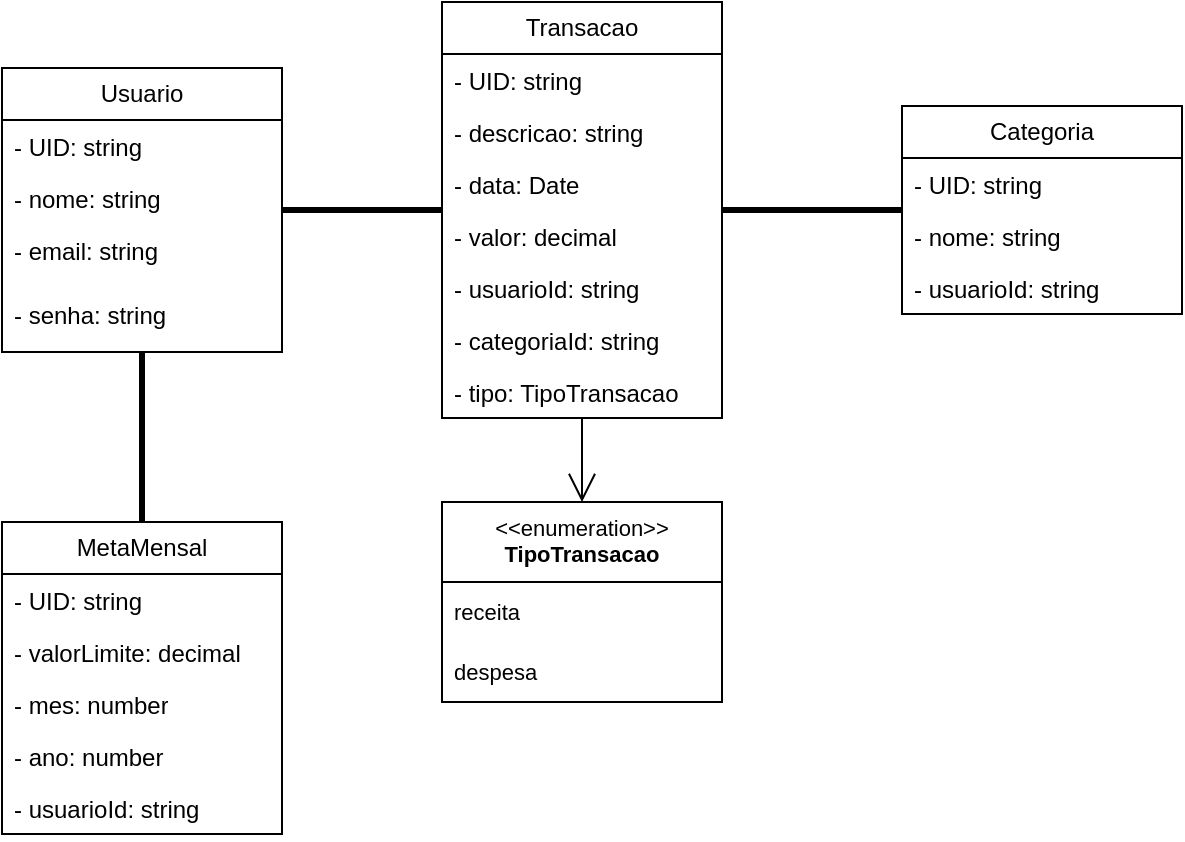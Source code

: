 <mxfile version="26.3.0" pages="2">
  <diagram name="Diagrama de classes" id="ajBrU_x5YK91yIWvcCwJ">
    <mxGraphModel dx="996" dy="539" grid="1" gridSize="10" guides="1" tooltips="1" connect="1" arrows="1" fold="1" page="1" pageScale="1" pageWidth="827" pageHeight="1169" math="0" shadow="0">
      <root>
        <mxCell id="0" />
        <mxCell id="1" parent="0" />
        <mxCell id="OdsJKiuWmcvMhKQ_6NQV-1" value="Usuario" style="swimlane;fontStyle=0;childLayout=stackLayout;horizontal=1;startSize=26;fillColor=none;horizontalStack=0;resizeParent=1;resizeParentMax=0;resizeLast=0;collapsible=1;marginBottom=0;whiteSpace=wrap;html=1;" parent="1" vertex="1">
          <mxGeometry x="140" y="133" width="140" height="142" as="geometry" />
        </mxCell>
        <mxCell id="OdsJKiuWmcvMhKQ_6NQV-2" value="- UID: string" style="text;strokeColor=none;fillColor=none;align=left;verticalAlign=top;spacingLeft=4;spacingRight=4;overflow=hidden;rotatable=0;points=[[0,0.5],[1,0.5]];portConstraint=eastwest;whiteSpace=wrap;html=1;" parent="OdsJKiuWmcvMhKQ_6NQV-1" vertex="1">
          <mxGeometry y="26" width="140" height="26" as="geometry" />
        </mxCell>
        <mxCell id="OdsJKiuWmcvMhKQ_6NQV-3" value="- nome: string" style="text;strokeColor=none;fillColor=none;align=left;verticalAlign=top;spacingLeft=4;spacingRight=4;overflow=hidden;rotatable=0;points=[[0,0.5],[1,0.5]];portConstraint=eastwest;whiteSpace=wrap;html=1;" parent="OdsJKiuWmcvMhKQ_6NQV-1" vertex="1">
          <mxGeometry y="52" width="140" height="26" as="geometry" />
        </mxCell>
        <mxCell id="OdsJKiuWmcvMhKQ_6NQV-4" value="- email: string" style="text;strokeColor=none;fillColor=none;align=left;verticalAlign=top;spacingLeft=4;spacingRight=4;overflow=hidden;rotatable=0;points=[[0,0.5],[1,0.5]];portConstraint=eastwest;whiteSpace=wrap;html=1;" parent="OdsJKiuWmcvMhKQ_6NQV-1" vertex="1">
          <mxGeometry y="78" width="140" height="32" as="geometry" />
        </mxCell>
        <mxCell id="OdsJKiuWmcvMhKQ_6NQV-13" value="- senha: string" style="text;strokeColor=none;fillColor=none;align=left;verticalAlign=top;spacingLeft=4;spacingRight=4;overflow=hidden;rotatable=0;points=[[0,0.5],[1,0.5]];portConstraint=eastwest;whiteSpace=wrap;html=1;" parent="OdsJKiuWmcvMhKQ_6NQV-1" vertex="1">
          <mxGeometry y="110" width="140" height="32" as="geometry" />
        </mxCell>
        <mxCell id="OdsJKiuWmcvMhKQ_6NQV-14" value="Transacao" style="swimlane;fontStyle=0;childLayout=stackLayout;horizontal=1;startSize=26;fillColor=none;horizontalStack=0;resizeParent=1;resizeParentMax=0;resizeLast=0;collapsible=1;marginBottom=0;whiteSpace=wrap;html=1;" parent="1" vertex="1">
          <mxGeometry x="360" y="100" width="140" height="208" as="geometry" />
        </mxCell>
        <mxCell id="OdsJKiuWmcvMhKQ_6NQV-15" value="- UID: string" style="text;strokeColor=none;fillColor=none;align=left;verticalAlign=top;spacingLeft=4;spacingRight=4;overflow=hidden;rotatable=0;points=[[0,0.5],[1,0.5]];portConstraint=eastwest;whiteSpace=wrap;html=1;" parent="OdsJKiuWmcvMhKQ_6NQV-14" vertex="1">
          <mxGeometry y="26" width="140" height="26" as="geometry" />
        </mxCell>
        <mxCell id="OdsJKiuWmcvMhKQ_6NQV-16" value="- descricao: string" style="text;strokeColor=none;fillColor=none;align=left;verticalAlign=top;spacingLeft=4;spacingRight=4;overflow=hidden;rotatable=0;points=[[0,0.5],[1,0.5]];portConstraint=eastwest;whiteSpace=wrap;html=1;" parent="OdsJKiuWmcvMhKQ_6NQV-14" vertex="1">
          <mxGeometry y="52" width="140" height="26" as="geometry" />
        </mxCell>
        <mxCell id="OdsJKiuWmcvMhKQ_6NQV-17" value="- data: Date" style="text;strokeColor=none;fillColor=none;align=left;verticalAlign=top;spacingLeft=4;spacingRight=4;overflow=hidden;rotatable=0;points=[[0,0.5],[1,0.5]];portConstraint=eastwest;whiteSpace=wrap;html=1;" parent="OdsJKiuWmcvMhKQ_6NQV-14" vertex="1">
          <mxGeometry y="78" width="140" height="26" as="geometry" />
        </mxCell>
        <mxCell id="753naY45_J6HtTV73Lfr-2" value="- valor: decimal" style="text;strokeColor=none;fillColor=none;align=left;verticalAlign=top;spacingLeft=4;spacingRight=4;overflow=hidden;rotatable=0;points=[[0,0.5],[1,0.5]];portConstraint=eastwest;whiteSpace=wrap;html=1;" parent="OdsJKiuWmcvMhKQ_6NQV-14" vertex="1">
          <mxGeometry y="104" width="140" height="26" as="geometry" />
        </mxCell>
        <mxCell id="753naY45_J6HtTV73Lfr-3" value="- usuarioId: string" style="text;strokeColor=none;fillColor=none;align=left;verticalAlign=top;spacingLeft=4;spacingRight=4;overflow=hidden;rotatable=0;points=[[0,0.5],[1,0.5]];portConstraint=eastwest;whiteSpace=wrap;html=1;" parent="OdsJKiuWmcvMhKQ_6NQV-14" vertex="1">
          <mxGeometry y="130" width="140" height="26" as="geometry" />
        </mxCell>
        <mxCell id="753naY45_J6HtTV73Lfr-4" value="- categoriaId: string" style="text;strokeColor=none;fillColor=none;align=left;verticalAlign=top;spacingLeft=4;spacingRight=4;overflow=hidden;rotatable=0;points=[[0,0.5],[1,0.5]];portConstraint=eastwest;whiteSpace=wrap;html=1;" parent="OdsJKiuWmcvMhKQ_6NQV-14" vertex="1">
          <mxGeometry y="156" width="140" height="26" as="geometry" />
        </mxCell>
        <mxCell id="nJxmX95-rnnduLKgetUN-1" value="- tipo: TipoTransacao" style="text;strokeColor=none;fillColor=none;align=left;verticalAlign=top;spacingLeft=4;spacingRight=4;overflow=hidden;rotatable=0;points=[[0,0.5],[1,0.5]];portConstraint=eastwest;whiteSpace=wrap;html=1;" vertex="1" parent="OdsJKiuWmcvMhKQ_6NQV-14">
          <mxGeometry y="182" width="140" height="26" as="geometry" />
        </mxCell>
        <mxCell id="753naY45_J6HtTV73Lfr-5" value="Categoria" style="swimlane;fontStyle=0;childLayout=stackLayout;horizontal=1;startSize=26;fillColor=none;horizontalStack=0;resizeParent=1;resizeParentMax=0;resizeLast=0;collapsible=1;marginBottom=0;whiteSpace=wrap;html=1;" parent="1" vertex="1">
          <mxGeometry x="590" y="152" width="140" height="104" as="geometry" />
        </mxCell>
        <mxCell id="753naY45_J6HtTV73Lfr-6" value="- UID: string" style="text;strokeColor=none;fillColor=none;align=left;verticalAlign=top;spacingLeft=4;spacingRight=4;overflow=hidden;rotatable=0;points=[[0,0.5],[1,0.5]];portConstraint=eastwest;whiteSpace=wrap;html=1;" parent="753naY45_J6HtTV73Lfr-5" vertex="1">
          <mxGeometry y="26" width="140" height="26" as="geometry" />
        </mxCell>
        <mxCell id="753naY45_J6HtTV73Lfr-7" value="- nome: string" style="text;strokeColor=none;fillColor=none;align=left;verticalAlign=top;spacingLeft=4;spacingRight=4;overflow=hidden;rotatable=0;points=[[0,0.5],[1,0.5]];portConstraint=eastwest;whiteSpace=wrap;html=1;" parent="753naY45_J6HtTV73Lfr-5" vertex="1">
          <mxGeometry y="52" width="140" height="26" as="geometry" />
        </mxCell>
        <mxCell id="753naY45_J6HtTV73Lfr-8" value="- usuarioId: string" style="text;strokeColor=none;fillColor=none;align=left;verticalAlign=top;spacingLeft=4;spacingRight=4;overflow=hidden;rotatable=0;points=[[0,0.5],[1,0.5]];portConstraint=eastwest;whiteSpace=wrap;html=1;" parent="753naY45_J6HtTV73Lfr-5" vertex="1">
          <mxGeometry y="78" width="140" height="26" as="geometry" />
        </mxCell>
        <mxCell id="753naY45_J6HtTV73Lfr-10" value="MetaMensal" style="swimlane;fontStyle=0;childLayout=stackLayout;horizontal=1;startSize=26;fillColor=none;horizontalStack=0;resizeParent=1;resizeParentMax=0;resizeLast=0;collapsible=1;marginBottom=0;whiteSpace=wrap;html=1;" parent="1" vertex="1">
          <mxGeometry x="140" y="360" width="140" height="156" as="geometry" />
        </mxCell>
        <mxCell id="753naY45_J6HtTV73Lfr-11" value="- UID: string" style="text;strokeColor=none;fillColor=none;align=left;verticalAlign=top;spacingLeft=4;spacingRight=4;overflow=hidden;rotatable=0;points=[[0,0.5],[1,0.5]];portConstraint=eastwest;whiteSpace=wrap;html=1;" parent="753naY45_J6HtTV73Lfr-10" vertex="1">
          <mxGeometry y="26" width="140" height="26" as="geometry" />
        </mxCell>
        <mxCell id="753naY45_J6HtTV73Lfr-12" value="- valorLimite: decimal" style="text;strokeColor=none;fillColor=none;align=left;verticalAlign=top;spacingLeft=4;spacingRight=4;overflow=hidden;rotatable=0;points=[[0,0.5],[1,0.5]];portConstraint=eastwest;whiteSpace=wrap;html=1;" parent="753naY45_J6HtTV73Lfr-10" vertex="1">
          <mxGeometry y="52" width="140" height="26" as="geometry" />
        </mxCell>
        <mxCell id="753naY45_J6HtTV73Lfr-13" value="- mes: number" style="text;strokeColor=none;fillColor=none;align=left;verticalAlign=top;spacingLeft=4;spacingRight=4;overflow=hidden;rotatable=0;points=[[0,0.5],[1,0.5]];portConstraint=eastwest;whiteSpace=wrap;html=1;" parent="753naY45_J6HtTV73Lfr-10" vertex="1">
          <mxGeometry y="78" width="140" height="26" as="geometry" />
        </mxCell>
        <mxCell id="753naY45_J6HtTV73Lfr-14" value="- ano: number" style="text;strokeColor=none;fillColor=none;align=left;verticalAlign=top;spacingLeft=4;spacingRight=4;overflow=hidden;rotatable=0;points=[[0,0.5],[1,0.5]];portConstraint=eastwest;whiteSpace=wrap;html=1;" parent="753naY45_J6HtTV73Lfr-10" vertex="1">
          <mxGeometry y="104" width="140" height="26" as="geometry" />
        </mxCell>
        <mxCell id="753naY45_J6HtTV73Lfr-15" value="- usuarioId: string" style="text;strokeColor=none;fillColor=none;align=left;verticalAlign=top;spacingLeft=4;spacingRight=4;overflow=hidden;rotatable=0;points=[[0,0.5],[1,0.5]];portConstraint=eastwest;whiteSpace=wrap;html=1;" parent="753naY45_J6HtTV73Lfr-10" vertex="1">
          <mxGeometry y="130" width="140" height="26" as="geometry" />
        </mxCell>
        <mxCell id="--WDwguho3WFWulebTz_-4" value="" style="endArrow=none;startArrow=none;endFill=0;startFill=0;endSize=8;html=1;verticalAlign=bottom;labelBackgroundColor=none;strokeWidth=3;rounded=0;" edge="1" parent="1" source="OdsJKiuWmcvMhKQ_6NQV-1" target="OdsJKiuWmcvMhKQ_6NQV-14">
          <mxGeometry width="160" relative="1" as="geometry">
            <mxPoint x="330" y="280" as="sourcePoint" />
            <mxPoint x="490" y="280" as="targetPoint" />
          </mxGeometry>
        </mxCell>
        <mxCell id="--WDwguho3WFWulebTz_-5" value="" style="endArrow=none;startArrow=none;endFill=0;startFill=0;endSize=8;html=1;verticalAlign=bottom;labelBackgroundColor=none;strokeWidth=3;rounded=0;" edge="1" parent="1" source="OdsJKiuWmcvMhKQ_6NQV-14" target="753naY45_J6HtTV73Lfr-5">
          <mxGeometry width="160" relative="1" as="geometry">
            <mxPoint x="330" y="280" as="sourcePoint" />
            <mxPoint x="490" y="280" as="targetPoint" />
          </mxGeometry>
        </mxCell>
        <mxCell id="--WDwguho3WFWulebTz_-6" value="" style="endArrow=none;startArrow=none;endFill=0;startFill=0;endSize=8;html=1;verticalAlign=bottom;labelBackgroundColor=none;strokeWidth=3;rounded=0;" edge="1" parent="1" source="OdsJKiuWmcvMhKQ_6NQV-1" target="753naY45_J6HtTV73Lfr-10">
          <mxGeometry width="160" relative="1" as="geometry">
            <mxPoint x="330" y="280" as="sourcePoint" />
            <mxPoint x="490" y="280" as="targetPoint" />
          </mxGeometry>
        </mxCell>
        <mxCell id="tYqw2NBJ_x_wkAswRZoB-6" value="&amp;lt;&amp;lt;enumeration&amp;gt;&amp;gt;&lt;br&gt;&lt;b&gt;TipoTransacao&lt;/b&gt;" style="swimlane;fontStyle=0;align=center;verticalAlign=top;childLayout=stackLayout;horizontal=1;startSize=40;horizontalStack=0;resizeParent=1;resizeParentMax=0;resizeLast=0;collapsible=0;marginBottom=0;html=1;whiteSpace=wrap;fontFamily=Helvetica;fontSize=11;fontColor=default;labelBackgroundColor=default;" vertex="1" parent="1">
          <mxGeometry x="360" y="350" width="140" height="100" as="geometry" />
        </mxCell>
        <mxCell id="tYqw2NBJ_x_wkAswRZoB-7" value="receita" style="text;html=1;strokeColor=none;fillColor=none;align=left;verticalAlign=middle;spacingLeft=4;spacingRight=4;overflow=hidden;rotatable=0;points=[[0,0.5],[1,0.5]];portConstraint=eastwest;whiteSpace=wrap;fontFamily=Helvetica;fontSize=11;fontColor=default;labelBackgroundColor=default;" vertex="1" parent="tYqw2NBJ_x_wkAswRZoB-6">
          <mxGeometry y="40" width="140" height="30" as="geometry" />
        </mxCell>
        <mxCell id="tYqw2NBJ_x_wkAswRZoB-9" value="despesa" style="text;html=1;strokeColor=none;fillColor=none;align=left;verticalAlign=middle;spacingLeft=4;spacingRight=4;overflow=hidden;rotatable=0;points=[[0,0.5],[1,0.5]];portConstraint=eastwest;whiteSpace=wrap;fontFamily=Helvetica;fontSize=11;fontColor=default;labelBackgroundColor=default;" vertex="1" parent="tYqw2NBJ_x_wkAswRZoB-6">
          <mxGeometry y="70" width="140" height="30" as="geometry" />
        </mxCell>
        <mxCell id="tYqw2NBJ_x_wkAswRZoB-8" value="" style="endArrow=open;endFill=1;endSize=12;html=1;rounded=0;strokeColor=default;align=center;verticalAlign=middle;fontFamily=Helvetica;fontSize=11;fontColor=default;labelBackgroundColor=default;" edge="1" parent="1" source="OdsJKiuWmcvMhKQ_6NQV-14" target="tYqw2NBJ_x_wkAswRZoB-6">
          <mxGeometry width="160" relative="1" as="geometry">
            <mxPoint x="350" y="330" as="sourcePoint" />
            <mxPoint x="510" y="330" as="targetPoint" />
          </mxGeometry>
        </mxCell>
      </root>
    </mxGraphModel>
  </diagram>
  <diagram id="ZjOCgb9IOc0W4f-Druwu" name="Diagrama ER">
    <mxGraphModel dx="996" dy="539" grid="1" gridSize="10" guides="1" tooltips="1" connect="1" arrows="1" fold="1" page="1" pageScale="1" pageWidth="827" pageHeight="1169" math="0" shadow="0">
      <root>
        <mxCell id="0" />
        <mxCell id="1" parent="0" />
        <mxCell id="TyM6Mo2u0xyZ8R54DzmG-8" value="Usuario" style="shape=table;startSize=30;container=1;collapsible=1;childLayout=tableLayout;fixedRows=1;rowLines=0;fontStyle=1;align=center;resizeLast=1;html=1;fontFamily=Helvetica;fontSize=11;fontColor=default;labelBackgroundColor=default;" vertex="1" parent="1">
          <mxGeometry x="169" y="65" width="180" height="150" as="geometry" />
        </mxCell>
        <mxCell id="TyM6Mo2u0xyZ8R54DzmG-9" value="" style="shape=tableRow;horizontal=0;startSize=0;swimlaneHead=0;swimlaneBody=0;fillColor=none;collapsible=0;dropTarget=0;points=[[0,0.5],[1,0.5]];portConstraint=eastwest;top=0;left=0;right=0;bottom=1;fontFamily=Helvetica;fontSize=11;fontColor=default;labelBackgroundColor=default;" vertex="1" parent="TyM6Mo2u0xyZ8R54DzmG-8">
          <mxGeometry y="30" width="180" height="30" as="geometry" />
        </mxCell>
        <mxCell id="TyM6Mo2u0xyZ8R54DzmG-10" value="PK" style="shape=partialRectangle;connectable=0;fillColor=none;top=0;left=0;bottom=0;right=0;fontStyle=1;overflow=hidden;whiteSpace=wrap;html=1;fontFamily=Helvetica;fontSize=11;fontColor=default;labelBackgroundColor=default;" vertex="1" parent="TyM6Mo2u0xyZ8R54DzmG-9">
          <mxGeometry width="30" height="30" as="geometry">
            <mxRectangle width="30" height="30" as="alternateBounds" />
          </mxGeometry>
        </mxCell>
        <mxCell id="TyM6Mo2u0xyZ8R54DzmG-11" value="UID" style="shape=partialRectangle;connectable=0;fillColor=none;top=0;left=0;bottom=0;right=0;align=left;spacingLeft=6;fontStyle=5;overflow=hidden;whiteSpace=wrap;html=1;fontFamily=Helvetica;fontSize=11;fontColor=default;labelBackgroundColor=default;" vertex="1" parent="TyM6Mo2u0xyZ8R54DzmG-9">
          <mxGeometry x="30" width="150" height="30" as="geometry">
            <mxRectangle width="150" height="30" as="alternateBounds" />
          </mxGeometry>
        </mxCell>
        <mxCell id="TyM6Mo2u0xyZ8R54DzmG-12" value="" style="shape=tableRow;horizontal=0;startSize=0;swimlaneHead=0;swimlaneBody=0;fillColor=none;collapsible=0;dropTarget=0;points=[[0,0.5],[1,0.5]];portConstraint=eastwest;top=0;left=0;right=0;bottom=0;fontFamily=Helvetica;fontSize=11;fontColor=default;labelBackgroundColor=default;" vertex="1" parent="TyM6Mo2u0xyZ8R54DzmG-8">
          <mxGeometry y="60" width="180" height="30" as="geometry" />
        </mxCell>
        <mxCell id="TyM6Mo2u0xyZ8R54DzmG-13" value="" style="shape=partialRectangle;connectable=0;fillColor=none;top=0;left=0;bottom=0;right=0;editable=1;overflow=hidden;whiteSpace=wrap;html=1;fontFamily=Helvetica;fontSize=11;fontColor=default;labelBackgroundColor=default;" vertex="1" parent="TyM6Mo2u0xyZ8R54DzmG-12">
          <mxGeometry width="30" height="30" as="geometry">
            <mxRectangle width="30" height="30" as="alternateBounds" />
          </mxGeometry>
        </mxCell>
        <mxCell id="TyM6Mo2u0xyZ8R54DzmG-14" value="nome" style="shape=partialRectangle;connectable=0;fillColor=none;top=0;left=0;bottom=0;right=0;align=left;spacingLeft=6;overflow=hidden;whiteSpace=wrap;html=1;fontFamily=Helvetica;fontSize=11;fontColor=default;labelBackgroundColor=default;" vertex="1" parent="TyM6Mo2u0xyZ8R54DzmG-12">
          <mxGeometry x="30" width="150" height="30" as="geometry">
            <mxRectangle width="150" height="30" as="alternateBounds" />
          </mxGeometry>
        </mxCell>
        <mxCell id="TyM6Mo2u0xyZ8R54DzmG-15" value="" style="shape=tableRow;horizontal=0;startSize=0;swimlaneHead=0;swimlaneBody=0;fillColor=none;collapsible=0;dropTarget=0;points=[[0,0.5],[1,0.5]];portConstraint=eastwest;top=0;left=0;right=0;bottom=0;fontFamily=Helvetica;fontSize=11;fontColor=default;labelBackgroundColor=default;" vertex="1" parent="TyM6Mo2u0xyZ8R54DzmG-8">
          <mxGeometry y="90" width="180" height="30" as="geometry" />
        </mxCell>
        <mxCell id="TyM6Mo2u0xyZ8R54DzmG-16" value="" style="shape=partialRectangle;connectable=0;fillColor=none;top=0;left=0;bottom=0;right=0;editable=1;overflow=hidden;whiteSpace=wrap;html=1;fontFamily=Helvetica;fontSize=11;fontColor=default;labelBackgroundColor=default;" vertex="1" parent="TyM6Mo2u0xyZ8R54DzmG-15">
          <mxGeometry width="30" height="30" as="geometry">
            <mxRectangle width="30" height="30" as="alternateBounds" />
          </mxGeometry>
        </mxCell>
        <mxCell id="TyM6Mo2u0xyZ8R54DzmG-17" value="email" style="shape=partialRectangle;connectable=0;fillColor=none;top=0;left=0;bottom=0;right=0;align=left;spacingLeft=6;overflow=hidden;whiteSpace=wrap;html=1;fontFamily=Helvetica;fontSize=11;fontColor=default;labelBackgroundColor=default;" vertex="1" parent="TyM6Mo2u0xyZ8R54DzmG-15">
          <mxGeometry x="30" width="150" height="30" as="geometry">
            <mxRectangle width="150" height="30" as="alternateBounds" />
          </mxGeometry>
        </mxCell>
        <mxCell id="TyM6Mo2u0xyZ8R54DzmG-18" value="" style="shape=tableRow;horizontal=0;startSize=0;swimlaneHead=0;swimlaneBody=0;fillColor=none;collapsible=0;dropTarget=0;points=[[0,0.5],[1,0.5]];portConstraint=eastwest;top=0;left=0;right=0;bottom=0;fontFamily=Helvetica;fontSize=11;fontColor=default;labelBackgroundColor=default;" vertex="1" parent="TyM6Mo2u0xyZ8R54DzmG-8">
          <mxGeometry y="120" width="180" height="30" as="geometry" />
        </mxCell>
        <mxCell id="TyM6Mo2u0xyZ8R54DzmG-19" value="" style="shape=partialRectangle;connectable=0;fillColor=none;top=0;left=0;bottom=0;right=0;editable=1;overflow=hidden;whiteSpace=wrap;html=1;fontFamily=Helvetica;fontSize=11;fontColor=default;labelBackgroundColor=default;" vertex="1" parent="TyM6Mo2u0xyZ8R54DzmG-18">
          <mxGeometry width="30" height="30" as="geometry">
            <mxRectangle width="30" height="30" as="alternateBounds" />
          </mxGeometry>
        </mxCell>
        <mxCell id="TyM6Mo2u0xyZ8R54DzmG-20" value="senha" style="shape=partialRectangle;connectable=0;fillColor=none;top=0;left=0;bottom=0;right=0;align=left;spacingLeft=6;overflow=hidden;whiteSpace=wrap;html=1;fontFamily=Helvetica;fontSize=11;fontColor=default;labelBackgroundColor=default;" vertex="1" parent="TyM6Mo2u0xyZ8R54DzmG-18">
          <mxGeometry x="30" width="150" height="30" as="geometry">
            <mxRectangle width="150" height="30" as="alternateBounds" />
          </mxGeometry>
        </mxCell>
        <mxCell id="TyM6Mo2u0xyZ8R54DzmG-21" value="Transacao" style="shape=table;startSize=30;container=1;collapsible=1;childLayout=tableLayout;fixedRows=1;rowLines=0;fontStyle=1;align=center;resizeLast=1;html=1;fontFamily=Helvetica;fontSize=11;fontColor=default;labelBackgroundColor=default;" vertex="1" parent="1">
          <mxGeometry x="473" y="20" width="180" height="240" as="geometry" />
        </mxCell>
        <mxCell id="TyM6Mo2u0xyZ8R54DzmG-22" value="" style="shape=tableRow;horizontal=0;startSize=0;swimlaneHead=0;swimlaneBody=0;fillColor=none;collapsible=0;dropTarget=0;points=[[0,0.5],[1,0.5]];portConstraint=eastwest;top=0;left=0;right=0;bottom=1;fontFamily=Helvetica;fontSize=11;fontColor=default;labelBackgroundColor=default;" vertex="1" parent="TyM6Mo2u0xyZ8R54DzmG-21">
          <mxGeometry y="30" width="180" height="30" as="geometry" />
        </mxCell>
        <mxCell id="TyM6Mo2u0xyZ8R54DzmG-23" value="PK" style="shape=partialRectangle;connectable=0;fillColor=none;top=0;left=0;bottom=0;right=0;fontStyle=1;overflow=hidden;whiteSpace=wrap;html=1;fontFamily=Helvetica;fontSize=11;fontColor=default;labelBackgroundColor=default;" vertex="1" parent="TyM6Mo2u0xyZ8R54DzmG-22">
          <mxGeometry width="30" height="30" as="geometry">
            <mxRectangle width="30" height="30" as="alternateBounds" />
          </mxGeometry>
        </mxCell>
        <mxCell id="TyM6Mo2u0xyZ8R54DzmG-24" value="UID" style="shape=partialRectangle;connectable=0;fillColor=none;top=0;left=0;bottom=0;right=0;align=left;spacingLeft=6;fontStyle=5;overflow=hidden;whiteSpace=wrap;html=1;fontFamily=Helvetica;fontSize=11;fontColor=default;labelBackgroundColor=default;" vertex="1" parent="TyM6Mo2u0xyZ8R54DzmG-22">
          <mxGeometry x="30" width="150" height="30" as="geometry">
            <mxRectangle width="150" height="30" as="alternateBounds" />
          </mxGeometry>
        </mxCell>
        <mxCell id="TyM6Mo2u0xyZ8R54DzmG-25" value="" style="shape=tableRow;horizontal=0;startSize=0;swimlaneHead=0;swimlaneBody=0;fillColor=none;collapsible=0;dropTarget=0;points=[[0,0.5],[1,0.5]];portConstraint=eastwest;top=0;left=0;right=0;bottom=0;fontFamily=Helvetica;fontSize=11;fontColor=default;labelBackgroundColor=default;" vertex="1" parent="TyM6Mo2u0xyZ8R54DzmG-21">
          <mxGeometry y="60" width="180" height="30" as="geometry" />
        </mxCell>
        <mxCell id="TyM6Mo2u0xyZ8R54DzmG-26" value="" style="shape=partialRectangle;connectable=0;fillColor=none;top=0;left=0;bottom=0;right=0;editable=1;overflow=hidden;whiteSpace=wrap;html=1;fontFamily=Helvetica;fontSize=11;fontColor=default;labelBackgroundColor=default;" vertex="1" parent="TyM6Mo2u0xyZ8R54DzmG-25">
          <mxGeometry width="30" height="30" as="geometry">
            <mxRectangle width="30" height="30" as="alternateBounds" />
          </mxGeometry>
        </mxCell>
        <mxCell id="TyM6Mo2u0xyZ8R54DzmG-27" value="descricao" style="shape=partialRectangle;connectable=0;fillColor=none;top=0;left=0;bottom=0;right=0;align=left;spacingLeft=6;overflow=hidden;whiteSpace=wrap;html=1;fontFamily=Helvetica;fontSize=11;fontColor=default;labelBackgroundColor=default;" vertex="1" parent="TyM6Mo2u0xyZ8R54DzmG-25">
          <mxGeometry x="30" width="150" height="30" as="geometry">
            <mxRectangle width="150" height="30" as="alternateBounds" />
          </mxGeometry>
        </mxCell>
        <mxCell id="TyM6Mo2u0xyZ8R54DzmG-28" value="" style="shape=tableRow;horizontal=0;startSize=0;swimlaneHead=0;swimlaneBody=0;fillColor=none;collapsible=0;dropTarget=0;points=[[0,0.5],[1,0.5]];portConstraint=eastwest;top=0;left=0;right=0;bottom=0;fontFamily=Helvetica;fontSize=11;fontColor=default;labelBackgroundColor=default;" vertex="1" parent="TyM6Mo2u0xyZ8R54DzmG-21">
          <mxGeometry y="90" width="180" height="30" as="geometry" />
        </mxCell>
        <mxCell id="TyM6Mo2u0xyZ8R54DzmG-29" value="" style="shape=partialRectangle;connectable=0;fillColor=none;top=0;left=0;bottom=0;right=0;editable=1;overflow=hidden;whiteSpace=wrap;html=1;fontFamily=Helvetica;fontSize=11;fontColor=default;labelBackgroundColor=default;" vertex="1" parent="TyM6Mo2u0xyZ8R54DzmG-28">
          <mxGeometry width="30" height="30" as="geometry">
            <mxRectangle width="30" height="30" as="alternateBounds" />
          </mxGeometry>
        </mxCell>
        <mxCell id="TyM6Mo2u0xyZ8R54DzmG-30" value="data" style="shape=partialRectangle;connectable=0;fillColor=none;top=0;left=0;bottom=0;right=0;align=left;spacingLeft=6;overflow=hidden;whiteSpace=wrap;html=1;fontFamily=Helvetica;fontSize=11;fontColor=default;labelBackgroundColor=default;" vertex="1" parent="TyM6Mo2u0xyZ8R54DzmG-28">
          <mxGeometry x="30" width="150" height="30" as="geometry">
            <mxRectangle width="150" height="30" as="alternateBounds" />
          </mxGeometry>
        </mxCell>
        <mxCell id="TyM6Mo2u0xyZ8R54DzmG-31" value="" style="shape=tableRow;horizontal=0;startSize=0;swimlaneHead=0;swimlaneBody=0;fillColor=none;collapsible=0;dropTarget=0;points=[[0,0.5],[1,0.5]];portConstraint=eastwest;top=0;left=0;right=0;bottom=0;fontFamily=Helvetica;fontSize=11;fontColor=default;labelBackgroundColor=default;" vertex="1" parent="TyM6Mo2u0xyZ8R54DzmG-21">
          <mxGeometry y="120" width="180" height="30" as="geometry" />
        </mxCell>
        <mxCell id="TyM6Mo2u0xyZ8R54DzmG-32" value="" style="shape=partialRectangle;connectable=0;fillColor=none;top=0;left=0;bottom=0;right=0;editable=1;overflow=hidden;whiteSpace=wrap;html=1;fontFamily=Helvetica;fontSize=11;fontColor=default;labelBackgroundColor=default;" vertex="1" parent="TyM6Mo2u0xyZ8R54DzmG-31">
          <mxGeometry width="30" height="30" as="geometry">
            <mxRectangle width="30" height="30" as="alternateBounds" />
          </mxGeometry>
        </mxCell>
        <mxCell id="TyM6Mo2u0xyZ8R54DzmG-33" value="tipo" style="shape=partialRectangle;connectable=0;fillColor=none;top=0;left=0;bottom=0;right=0;align=left;spacingLeft=6;overflow=hidden;whiteSpace=wrap;html=1;fontFamily=Helvetica;fontSize=11;fontColor=default;labelBackgroundColor=default;" vertex="1" parent="TyM6Mo2u0xyZ8R54DzmG-31">
          <mxGeometry x="30" width="150" height="30" as="geometry">
            <mxRectangle width="150" height="30" as="alternateBounds" />
          </mxGeometry>
        </mxCell>
        <mxCell id="wWQOLEiyHPZdJMTIrRZU-2" style="shape=tableRow;horizontal=0;startSize=0;swimlaneHead=0;swimlaneBody=0;fillColor=none;collapsible=0;dropTarget=0;points=[[0,0.5],[1,0.5]];portConstraint=eastwest;top=0;left=0;right=0;bottom=0;fontFamily=Helvetica;fontSize=11;fontColor=default;labelBackgroundColor=default;" vertex="1" parent="TyM6Mo2u0xyZ8R54DzmG-21">
          <mxGeometry y="150" width="180" height="30" as="geometry" />
        </mxCell>
        <mxCell id="wWQOLEiyHPZdJMTIrRZU-3" style="shape=partialRectangle;connectable=0;fillColor=none;top=0;left=0;bottom=0;right=0;editable=1;overflow=hidden;whiteSpace=wrap;html=1;fontFamily=Helvetica;fontSize=11;fontColor=default;labelBackgroundColor=default;" vertex="1" parent="wWQOLEiyHPZdJMTIrRZU-2">
          <mxGeometry width="30" height="30" as="geometry">
            <mxRectangle width="30" height="30" as="alternateBounds" />
          </mxGeometry>
        </mxCell>
        <mxCell id="wWQOLEiyHPZdJMTIrRZU-4" value="valor" style="shape=partialRectangle;connectable=0;fillColor=none;top=0;left=0;bottom=0;right=0;align=left;spacingLeft=6;overflow=hidden;whiteSpace=wrap;html=1;fontFamily=Helvetica;fontSize=11;fontColor=default;labelBackgroundColor=default;" vertex="1" parent="wWQOLEiyHPZdJMTIrRZU-2">
          <mxGeometry x="30" width="150" height="30" as="geometry">
            <mxRectangle width="150" height="30" as="alternateBounds" />
          </mxGeometry>
        </mxCell>
        <mxCell id="iRSPw4rZwPID0v9BMQNu-1" style="shape=tableRow;horizontal=0;startSize=0;swimlaneHead=0;swimlaneBody=0;fillColor=none;collapsible=0;dropTarget=0;points=[[0,0.5],[1,0.5]];portConstraint=eastwest;top=0;left=0;right=0;bottom=0;fontFamily=Helvetica;fontSize=11;fontColor=default;labelBackgroundColor=default;" vertex="1" parent="TyM6Mo2u0xyZ8R54DzmG-21">
          <mxGeometry y="180" width="180" height="30" as="geometry" />
        </mxCell>
        <mxCell id="iRSPw4rZwPID0v9BMQNu-2" value="FK" style="shape=partialRectangle;connectable=0;fillColor=none;top=0;left=0;bottom=0;right=0;editable=1;overflow=hidden;whiteSpace=wrap;html=1;fontFamily=Helvetica;fontSize=11;fontColor=default;labelBackgroundColor=default;" vertex="1" parent="iRSPw4rZwPID0v9BMQNu-1">
          <mxGeometry width="30" height="30" as="geometry">
            <mxRectangle width="30" height="30" as="alternateBounds" />
          </mxGeometry>
        </mxCell>
        <mxCell id="iRSPw4rZwPID0v9BMQNu-3" value="usuarioID" style="shape=partialRectangle;connectable=0;fillColor=none;top=0;left=0;bottom=0;right=0;align=left;spacingLeft=6;overflow=hidden;whiteSpace=wrap;html=1;fontFamily=Helvetica;fontSize=11;fontColor=default;labelBackgroundColor=default;" vertex="1" parent="iRSPw4rZwPID0v9BMQNu-1">
          <mxGeometry x="30" width="150" height="30" as="geometry">
            <mxRectangle width="150" height="30" as="alternateBounds" />
          </mxGeometry>
        </mxCell>
        <mxCell id="iRSPw4rZwPID0v9BMQNu-4" style="shape=tableRow;horizontal=0;startSize=0;swimlaneHead=0;swimlaneBody=0;fillColor=none;collapsible=0;dropTarget=0;points=[[0,0.5],[1,0.5]];portConstraint=eastwest;top=0;left=0;right=0;bottom=0;fontFamily=Helvetica;fontSize=11;fontColor=default;labelBackgroundColor=default;" vertex="1" parent="TyM6Mo2u0xyZ8R54DzmG-21">
          <mxGeometry y="210" width="180" height="30" as="geometry" />
        </mxCell>
        <mxCell id="iRSPw4rZwPID0v9BMQNu-5" value="FK" style="shape=partialRectangle;connectable=0;fillColor=none;top=0;left=0;bottom=0;right=0;editable=1;overflow=hidden;whiteSpace=wrap;html=1;fontFamily=Helvetica;fontSize=11;fontColor=default;labelBackgroundColor=default;" vertex="1" parent="iRSPw4rZwPID0v9BMQNu-4">
          <mxGeometry width="30" height="30" as="geometry">
            <mxRectangle width="30" height="30" as="alternateBounds" />
          </mxGeometry>
        </mxCell>
        <mxCell id="iRSPw4rZwPID0v9BMQNu-6" value="categoriaID" style="shape=partialRectangle;connectable=0;fillColor=none;top=0;left=0;bottom=0;right=0;align=left;spacingLeft=6;overflow=hidden;whiteSpace=wrap;html=1;fontFamily=Helvetica;fontSize=11;fontColor=default;labelBackgroundColor=default;" vertex="1" parent="iRSPw4rZwPID0v9BMQNu-4">
          <mxGeometry x="30" width="150" height="30" as="geometry">
            <mxRectangle width="150" height="30" as="alternateBounds" />
          </mxGeometry>
        </mxCell>
        <mxCell id="nH77mWJNZvjUfdrT7jMI-1" value="Categoria" style="shape=table;startSize=30;container=1;collapsible=1;childLayout=tableLayout;fixedRows=1;rowLines=0;fontStyle=1;align=center;resizeLast=1;html=1;fontFamily=Helvetica;fontSize=11;fontColor=default;labelBackgroundColor=default;" vertex="1" parent="1">
          <mxGeometry x="479" y="370" width="180" height="120" as="geometry" />
        </mxCell>
        <mxCell id="nH77mWJNZvjUfdrT7jMI-2" value="" style="shape=tableRow;horizontal=0;startSize=0;swimlaneHead=0;swimlaneBody=0;fillColor=none;collapsible=0;dropTarget=0;points=[[0,0.5],[1,0.5]];portConstraint=eastwest;top=0;left=0;right=0;bottom=1;fontFamily=Helvetica;fontSize=11;fontColor=default;labelBackgroundColor=default;" vertex="1" parent="nH77mWJNZvjUfdrT7jMI-1">
          <mxGeometry y="30" width="180" height="30" as="geometry" />
        </mxCell>
        <mxCell id="nH77mWJNZvjUfdrT7jMI-3" value="PK" style="shape=partialRectangle;connectable=0;fillColor=none;top=0;left=0;bottom=0;right=0;fontStyle=1;overflow=hidden;whiteSpace=wrap;html=1;fontFamily=Helvetica;fontSize=11;fontColor=default;labelBackgroundColor=default;" vertex="1" parent="nH77mWJNZvjUfdrT7jMI-2">
          <mxGeometry width="30" height="30" as="geometry">
            <mxRectangle width="30" height="30" as="alternateBounds" />
          </mxGeometry>
        </mxCell>
        <mxCell id="nH77mWJNZvjUfdrT7jMI-4" value="UID" style="shape=partialRectangle;connectable=0;fillColor=none;top=0;left=0;bottom=0;right=0;align=left;spacingLeft=6;fontStyle=5;overflow=hidden;whiteSpace=wrap;html=1;fontFamily=Helvetica;fontSize=11;fontColor=default;labelBackgroundColor=default;" vertex="1" parent="nH77mWJNZvjUfdrT7jMI-2">
          <mxGeometry x="30" width="150" height="30" as="geometry">
            <mxRectangle width="150" height="30" as="alternateBounds" />
          </mxGeometry>
        </mxCell>
        <mxCell id="nH77mWJNZvjUfdrT7jMI-5" value="" style="shape=tableRow;horizontal=0;startSize=0;swimlaneHead=0;swimlaneBody=0;fillColor=none;collapsible=0;dropTarget=0;points=[[0,0.5],[1,0.5]];portConstraint=eastwest;top=0;left=0;right=0;bottom=0;fontFamily=Helvetica;fontSize=11;fontColor=default;labelBackgroundColor=default;" vertex="1" parent="nH77mWJNZvjUfdrT7jMI-1">
          <mxGeometry y="60" width="180" height="30" as="geometry" />
        </mxCell>
        <mxCell id="nH77mWJNZvjUfdrT7jMI-6" value="" style="shape=partialRectangle;connectable=0;fillColor=none;top=0;left=0;bottom=0;right=0;editable=1;overflow=hidden;whiteSpace=wrap;html=1;fontFamily=Helvetica;fontSize=11;fontColor=default;labelBackgroundColor=default;" vertex="1" parent="nH77mWJNZvjUfdrT7jMI-5">
          <mxGeometry width="30" height="30" as="geometry">
            <mxRectangle width="30" height="30" as="alternateBounds" />
          </mxGeometry>
        </mxCell>
        <mxCell id="nH77mWJNZvjUfdrT7jMI-7" value="nome" style="shape=partialRectangle;connectable=0;fillColor=none;top=0;left=0;bottom=0;right=0;align=left;spacingLeft=6;overflow=hidden;whiteSpace=wrap;html=1;fontFamily=Helvetica;fontSize=11;fontColor=default;labelBackgroundColor=default;" vertex="1" parent="nH77mWJNZvjUfdrT7jMI-5">
          <mxGeometry x="30" width="150" height="30" as="geometry">
            <mxRectangle width="150" height="30" as="alternateBounds" />
          </mxGeometry>
        </mxCell>
        <mxCell id="nH77mWJNZvjUfdrT7jMI-8" value="" style="shape=tableRow;horizontal=0;startSize=0;swimlaneHead=0;swimlaneBody=0;fillColor=none;collapsible=0;dropTarget=0;points=[[0,0.5],[1,0.5]];portConstraint=eastwest;top=0;left=0;right=0;bottom=0;fontFamily=Helvetica;fontSize=11;fontColor=default;labelBackgroundColor=default;" vertex="1" parent="nH77mWJNZvjUfdrT7jMI-1">
          <mxGeometry y="90" width="180" height="30" as="geometry" />
        </mxCell>
        <mxCell id="nH77mWJNZvjUfdrT7jMI-9" value="FK" style="shape=partialRectangle;connectable=0;fillColor=none;top=0;left=0;bottom=0;right=0;editable=1;overflow=hidden;whiteSpace=wrap;html=1;fontFamily=Helvetica;fontSize=11;fontColor=default;labelBackgroundColor=default;" vertex="1" parent="nH77mWJNZvjUfdrT7jMI-8">
          <mxGeometry width="30" height="30" as="geometry">
            <mxRectangle width="30" height="30" as="alternateBounds" />
          </mxGeometry>
        </mxCell>
        <mxCell id="nH77mWJNZvjUfdrT7jMI-10" value="usuarioID" style="shape=partialRectangle;connectable=0;fillColor=none;top=0;left=0;bottom=0;right=0;align=left;spacingLeft=6;overflow=hidden;whiteSpace=wrap;html=1;fontFamily=Helvetica;fontSize=11;fontColor=default;labelBackgroundColor=default;" vertex="1" parent="nH77mWJNZvjUfdrT7jMI-8">
          <mxGeometry x="30" width="150" height="30" as="geometry">
            <mxRectangle width="150" height="30" as="alternateBounds" />
          </mxGeometry>
        </mxCell>
        <mxCell id="J76BUsMwdQ94FiOJrrgP-10" value="" style="edgeStyle=entityRelationEdgeStyle;fontSize=12;html=1;endArrow=ERoneToMany;rounded=0;strokeColor=default;align=center;verticalAlign=middle;fontFamily=Helvetica;fontColor=default;labelBackgroundColor=default;" edge="1" parent="1" source="TyM6Mo2u0xyZ8R54DzmG-8" target="TyM6Mo2u0xyZ8R54DzmG-21">
          <mxGeometry width="100" height="100" relative="1" as="geometry">
            <mxPoint x="229" y="470" as="sourcePoint" />
            <mxPoint x="329" y="370" as="targetPoint" />
          </mxGeometry>
        </mxCell>
        <mxCell id="xPBMdgpghKaz5Yw-JGs0-1" value="MetaMensal" style="shape=table;startSize=30;container=1;collapsible=1;childLayout=tableLayout;fixedRows=1;rowLines=0;fontStyle=1;align=center;resizeLast=1;html=1;fontFamily=Helvetica;fontSize=11;fontColor=default;labelBackgroundColor=default;" vertex="1" parent="1">
          <mxGeometry x="179" y="360" width="180" height="180" as="geometry" />
        </mxCell>
        <mxCell id="xPBMdgpghKaz5Yw-JGs0-2" value="" style="shape=tableRow;horizontal=0;startSize=0;swimlaneHead=0;swimlaneBody=0;fillColor=none;collapsible=0;dropTarget=0;points=[[0,0.5],[1,0.5]];portConstraint=eastwest;top=0;left=0;right=0;bottom=1;fontFamily=Helvetica;fontSize=11;fontColor=default;labelBackgroundColor=default;" vertex="1" parent="xPBMdgpghKaz5Yw-JGs0-1">
          <mxGeometry y="30" width="180" height="30" as="geometry" />
        </mxCell>
        <mxCell id="xPBMdgpghKaz5Yw-JGs0-3" value="PK" style="shape=partialRectangle;connectable=0;fillColor=none;top=0;left=0;bottom=0;right=0;fontStyle=1;overflow=hidden;whiteSpace=wrap;html=1;fontFamily=Helvetica;fontSize=11;fontColor=default;labelBackgroundColor=default;" vertex="1" parent="xPBMdgpghKaz5Yw-JGs0-2">
          <mxGeometry width="30" height="30" as="geometry">
            <mxRectangle width="30" height="30" as="alternateBounds" />
          </mxGeometry>
        </mxCell>
        <mxCell id="xPBMdgpghKaz5Yw-JGs0-4" value="UID" style="shape=partialRectangle;connectable=0;fillColor=none;top=0;left=0;bottom=0;right=0;align=left;spacingLeft=6;fontStyle=5;overflow=hidden;whiteSpace=wrap;html=1;fontFamily=Helvetica;fontSize=11;fontColor=default;labelBackgroundColor=default;" vertex="1" parent="xPBMdgpghKaz5Yw-JGs0-2">
          <mxGeometry x="30" width="150" height="30" as="geometry">
            <mxRectangle width="150" height="30" as="alternateBounds" />
          </mxGeometry>
        </mxCell>
        <mxCell id="xPBMdgpghKaz5Yw-JGs0-5" value="" style="shape=tableRow;horizontal=0;startSize=0;swimlaneHead=0;swimlaneBody=0;fillColor=none;collapsible=0;dropTarget=0;points=[[0,0.5],[1,0.5]];portConstraint=eastwest;top=0;left=0;right=0;bottom=0;fontFamily=Helvetica;fontSize=11;fontColor=default;labelBackgroundColor=default;" vertex="1" parent="xPBMdgpghKaz5Yw-JGs0-1">
          <mxGeometry y="60" width="180" height="30" as="geometry" />
        </mxCell>
        <mxCell id="xPBMdgpghKaz5Yw-JGs0-6" value="" style="shape=partialRectangle;connectable=0;fillColor=none;top=0;left=0;bottom=0;right=0;editable=1;overflow=hidden;whiteSpace=wrap;html=1;fontFamily=Helvetica;fontSize=11;fontColor=default;labelBackgroundColor=default;" vertex="1" parent="xPBMdgpghKaz5Yw-JGs0-5">
          <mxGeometry width="30" height="30" as="geometry">
            <mxRectangle width="30" height="30" as="alternateBounds" />
          </mxGeometry>
        </mxCell>
        <mxCell id="xPBMdgpghKaz5Yw-JGs0-7" value="valorLimite" style="shape=partialRectangle;connectable=0;fillColor=none;top=0;left=0;bottom=0;right=0;align=left;spacingLeft=6;overflow=hidden;whiteSpace=wrap;html=1;fontFamily=Helvetica;fontSize=11;fontColor=default;labelBackgroundColor=default;" vertex="1" parent="xPBMdgpghKaz5Yw-JGs0-5">
          <mxGeometry x="30" width="150" height="30" as="geometry">
            <mxRectangle width="150" height="30" as="alternateBounds" />
          </mxGeometry>
        </mxCell>
        <mxCell id="xPBMdgpghKaz5Yw-JGs0-8" value="" style="shape=tableRow;horizontal=0;startSize=0;swimlaneHead=0;swimlaneBody=0;fillColor=none;collapsible=0;dropTarget=0;points=[[0,0.5],[1,0.5]];portConstraint=eastwest;top=0;left=0;right=0;bottom=0;fontFamily=Helvetica;fontSize=11;fontColor=default;labelBackgroundColor=default;" vertex="1" parent="xPBMdgpghKaz5Yw-JGs0-1">
          <mxGeometry y="90" width="180" height="30" as="geometry" />
        </mxCell>
        <mxCell id="xPBMdgpghKaz5Yw-JGs0-9" value="" style="shape=partialRectangle;connectable=0;fillColor=none;top=0;left=0;bottom=0;right=0;editable=1;overflow=hidden;whiteSpace=wrap;html=1;fontFamily=Helvetica;fontSize=11;fontColor=default;labelBackgroundColor=default;" vertex="1" parent="xPBMdgpghKaz5Yw-JGs0-8">
          <mxGeometry width="30" height="30" as="geometry">
            <mxRectangle width="30" height="30" as="alternateBounds" />
          </mxGeometry>
        </mxCell>
        <mxCell id="xPBMdgpghKaz5Yw-JGs0-10" value="mes" style="shape=partialRectangle;connectable=0;fillColor=none;top=0;left=0;bottom=0;right=0;align=left;spacingLeft=6;overflow=hidden;whiteSpace=wrap;html=1;fontFamily=Helvetica;fontSize=11;fontColor=default;labelBackgroundColor=default;" vertex="1" parent="xPBMdgpghKaz5Yw-JGs0-8">
          <mxGeometry x="30" width="150" height="30" as="geometry">
            <mxRectangle width="150" height="30" as="alternateBounds" />
          </mxGeometry>
        </mxCell>
        <mxCell id="bvddynnSiRLiEbcGu6gE-1" value="" style="shape=tableRow;horizontal=0;startSize=0;swimlaneHead=0;swimlaneBody=0;fillColor=none;collapsible=0;dropTarget=0;points=[[0,0.5],[1,0.5]];portConstraint=eastwest;top=0;left=0;right=0;bottom=0;fontFamily=Helvetica;fontSize=11;fontColor=default;labelBackgroundColor=default;" vertex="1" parent="xPBMdgpghKaz5Yw-JGs0-1">
          <mxGeometry y="120" width="180" height="30" as="geometry" />
        </mxCell>
        <mxCell id="bvddynnSiRLiEbcGu6gE-2" value="" style="shape=partialRectangle;connectable=0;fillColor=none;top=0;left=0;bottom=0;right=0;editable=1;overflow=hidden;whiteSpace=wrap;html=1;fontFamily=Helvetica;fontSize=11;fontColor=default;labelBackgroundColor=default;" vertex="1" parent="bvddynnSiRLiEbcGu6gE-1">
          <mxGeometry width="30" height="30" as="geometry">
            <mxRectangle width="30" height="30" as="alternateBounds" />
          </mxGeometry>
        </mxCell>
        <mxCell id="bvddynnSiRLiEbcGu6gE-3" value="ano" style="shape=partialRectangle;connectable=0;fillColor=none;top=0;left=0;bottom=0;right=0;align=left;spacingLeft=6;overflow=hidden;whiteSpace=wrap;html=1;fontFamily=Helvetica;fontSize=11;fontColor=default;labelBackgroundColor=default;" vertex="1" parent="bvddynnSiRLiEbcGu6gE-1">
          <mxGeometry x="30" width="150" height="30" as="geometry">
            <mxRectangle width="150" height="30" as="alternateBounds" />
          </mxGeometry>
        </mxCell>
        <mxCell id="xPBMdgpghKaz5Yw-JGs0-11" value="" style="shape=tableRow;horizontal=0;startSize=0;swimlaneHead=0;swimlaneBody=0;fillColor=none;collapsible=0;dropTarget=0;points=[[0,0.5],[1,0.5]];portConstraint=eastwest;top=0;left=0;right=0;bottom=0;fontFamily=Helvetica;fontSize=11;fontColor=default;labelBackgroundColor=default;" vertex="1" parent="xPBMdgpghKaz5Yw-JGs0-1">
          <mxGeometry y="150" width="180" height="30" as="geometry" />
        </mxCell>
        <mxCell id="xPBMdgpghKaz5Yw-JGs0-12" value="FK" style="shape=partialRectangle;connectable=0;fillColor=none;top=0;left=0;bottom=0;right=0;editable=1;overflow=hidden;whiteSpace=wrap;html=1;fontFamily=Helvetica;fontSize=11;fontColor=default;labelBackgroundColor=default;" vertex="1" parent="xPBMdgpghKaz5Yw-JGs0-11">
          <mxGeometry width="30" height="30" as="geometry">
            <mxRectangle width="30" height="30" as="alternateBounds" />
          </mxGeometry>
        </mxCell>
        <mxCell id="xPBMdgpghKaz5Yw-JGs0-13" value="usuarioID" style="shape=partialRectangle;connectable=0;fillColor=none;top=0;left=0;bottom=0;right=0;align=left;spacingLeft=6;overflow=hidden;whiteSpace=wrap;html=1;fontFamily=Helvetica;fontSize=11;fontColor=default;labelBackgroundColor=default;" vertex="1" parent="xPBMdgpghKaz5Yw-JGs0-11">
          <mxGeometry x="30" width="150" height="30" as="geometry">
            <mxRectangle width="150" height="30" as="alternateBounds" />
          </mxGeometry>
        </mxCell>
        <mxCell id="Hoinh5gZSfEJO1PNujhw-2" value="" style="edgeStyle=entityRelationEdgeStyle;fontSize=12;html=1;endArrow=ERzeroToMany;endFill=1;rounded=0;strokeColor=default;align=center;verticalAlign=middle;fontFamily=Helvetica;fontColor=default;labelBackgroundColor=default;" edge="1" parent="1" source="TyM6Mo2u0xyZ8R54DzmG-8" target="xPBMdgpghKaz5Yw-JGs0-1">
          <mxGeometry width="100" height="100" relative="1" as="geometry">
            <mxPoint x="219" y="340" as="sourcePoint" />
            <mxPoint x="319" y="240" as="targetPoint" />
          </mxGeometry>
        </mxCell>
      </root>
    </mxGraphModel>
  </diagram>
</mxfile>
